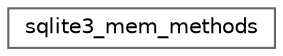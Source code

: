 digraph "Gráfico de Hierarquia de Classes"
{
 // LATEX_PDF_SIZE
  bgcolor="transparent";
  edge [fontname=Helvetica,fontsize=10,labelfontname=Helvetica,labelfontsize=10];
  node [fontname=Helvetica,fontsize=10,shape=box,height=0.2,width=0.4];
  rankdir="LR";
  Node0 [id="Node000000",label="sqlite3_mem_methods",height=0.2,width=0.4,color="grey40", fillcolor="white", style="filled",URL="$structsqlite3__mem__methods.html",tooltip=" "];
}
